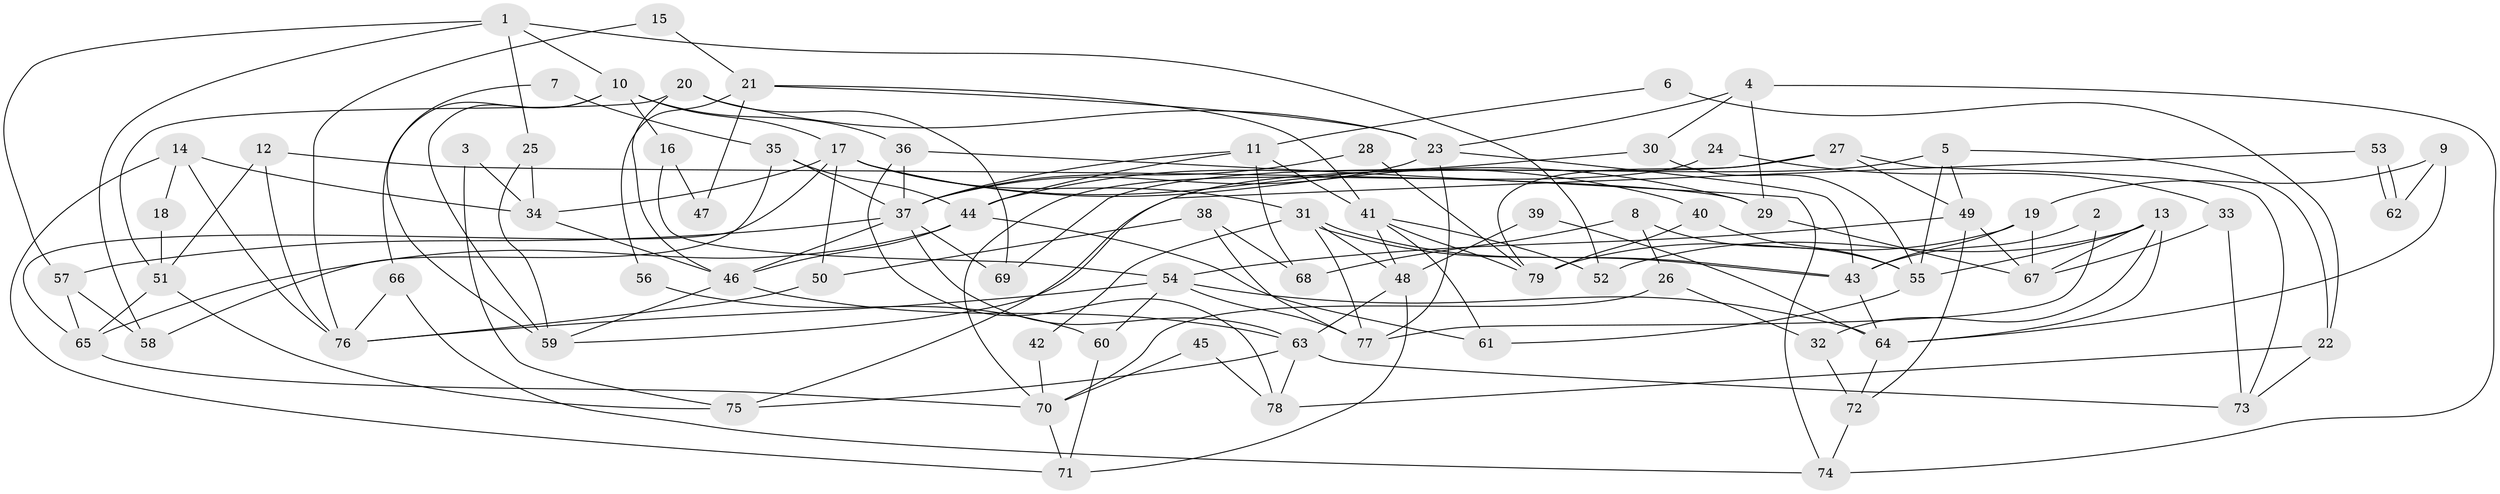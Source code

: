// coarse degree distribution, {3: 0.09375, 5: 0.15625, 4: 0.25, 9: 0.0625, 7: 0.15625, 11: 0.09375, 2: 0.0625, 14: 0.03125, 6: 0.0625, 10: 0.03125}
// Generated by graph-tools (version 1.1) at 2025/37/03/04/25 23:37:03]
// undirected, 79 vertices, 158 edges
graph export_dot {
  node [color=gray90,style=filled];
  1;
  2;
  3;
  4;
  5;
  6;
  7;
  8;
  9;
  10;
  11;
  12;
  13;
  14;
  15;
  16;
  17;
  18;
  19;
  20;
  21;
  22;
  23;
  24;
  25;
  26;
  27;
  28;
  29;
  30;
  31;
  32;
  33;
  34;
  35;
  36;
  37;
  38;
  39;
  40;
  41;
  42;
  43;
  44;
  45;
  46;
  47;
  48;
  49;
  50;
  51;
  52;
  53;
  54;
  55;
  56;
  57;
  58;
  59;
  60;
  61;
  62;
  63;
  64;
  65;
  66;
  67;
  68;
  69;
  70;
  71;
  72;
  73;
  74;
  75;
  76;
  77;
  78;
  79;
  1 -- 57;
  1 -- 52;
  1 -- 10;
  1 -- 25;
  1 -- 58;
  2 -- 43;
  2 -- 77;
  3 -- 75;
  3 -- 34;
  4 -- 23;
  4 -- 74;
  4 -- 29;
  4 -- 30;
  5 -- 55;
  5 -- 75;
  5 -- 22;
  5 -- 49;
  6 -- 22;
  6 -- 11;
  7 -- 59;
  7 -- 35;
  8 -- 26;
  8 -- 55;
  8 -- 68;
  9 -- 19;
  9 -- 64;
  9 -- 62;
  10 -- 17;
  10 -- 16;
  10 -- 36;
  10 -- 59;
  10 -- 66;
  11 -- 68;
  11 -- 37;
  11 -- 41;
  11 -- 44;
  12 -- 51;
  12 -- 29;
  12 -- 76;
  13 -- 67;
  13 -- 55;
  13 -- 32;
  13 -- 52;
  13 -- 64;
  14 -- 34;
  14 -- 76;
  14 -- 18;
  14 -- 71;
  15 -- 76;
  15 -- 21;
  16 -- 54;
  16 -- 47;
  17 -- 40;
  17 -- 31;
  17 -- 29;
  17 -- 34;
  17 -- 50;
  17 -- 65;
  18 -- 51;
  19 -- 79;
  19 -- 43;
  19 -- 67;
  20 -- 46;
  20 -- 23;
  20 -- 51;
  20 -- 69;
  21 -- 41;
  21 -- 23;
  21 -- 47;
  21 -- 56;
  22 -- 78;
  22 -- 73;
  23 -- 43;
  23 -- 37;
  23 -- 77;
  24 -- 33;
  24 -- 70;
  25 -- 34;
  25 -- 59;
  26 -- 32;
  26 -- 70;
  27 -- 73;
  27 -- 49;
  27 -- 69;
  27 -- 79;
  28 -- 37;
  28 -- 79;
  29 -- 67;
  30 -- 44;
  30 -- 55;
  31 -- 77;
  31 -- 43;
  31 -- 43;
  31 -- 42;
  31 -- 48;
  32 -- 72;
  33 -- 67;
  33 -- 73;
  34 -- 46;
  35 -- 44;
  35 -- 37;
  35 -- 58;
  36 -- 37;
  36 -- 74;
  36 -- 78;
  37 -- 69;
  37 -- 46;
  37 -- 57;
  37 -- 63;
  38 -- 50;
  38 -- 77;
  38 -- 68;
  39 -- 48;
  39 -- 64;
  40 -- 79;
  40 -- 55;
  41 -- 48;
  41 -- 52;
  41 -- 61;
  41 -- 79;
  42 -- 70;
  43 -- 64;
  44 -- 65;
  44 -- 46;
  44 -- 61;
  45 -- 78;
  45 -- 70;
  46 -- 59;
  46 -- 63;
  48 -- 63;
  48 -- 71;
  49 -- 67;
  49 -- 54;
  49 -- 72;
  50 -- 76;
  51 -- 65;
  51 -- 75;
  53 -- 62;
  53 -- 62;
  53 -- 59;
  54 -- 76;
  54 -- 60;
  54 -- 64;
  54 -- 77;
  55 -- 61;
  56 -- 60;
  57 -- 58;
  57 -- 65;
  60 -- 71;
  63 -- 73;
  63 -- 75;
  63 -- 78;
  64 -- 72;
  65 -- 70;
  66 -- 74;
  66 -- 76;
  70 -- 71;
  72 -- 74;
}
